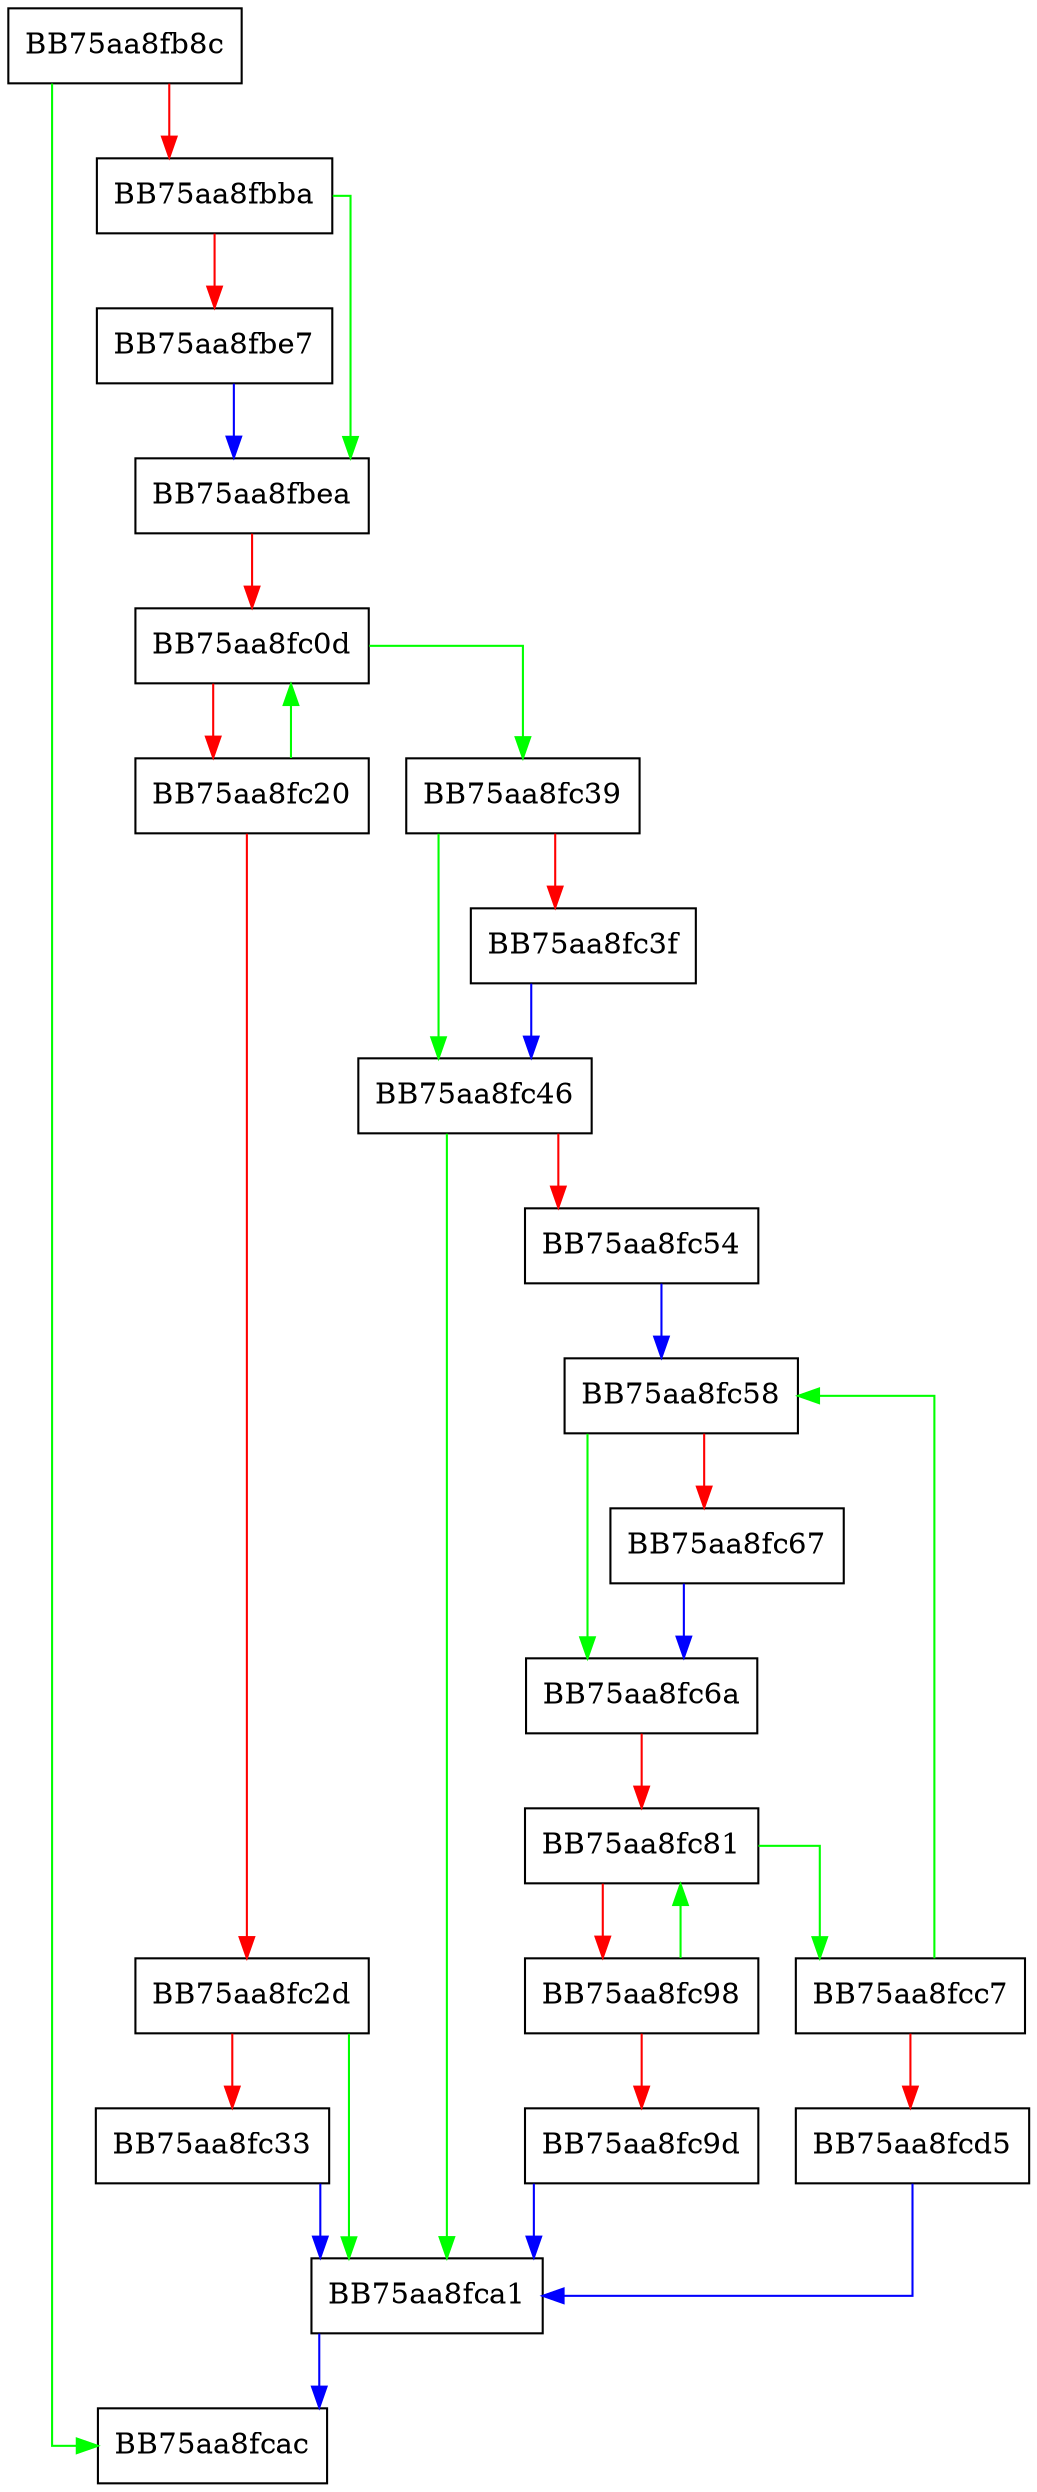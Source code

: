 digraph _Unchecked_erase {
  node [shape="box"];
  graph [splines=ortho];
  BB75aa8fb8c -> BB75aa8fcac [color="green"];
  BB75aa8fb8c -> BB75aa8fbba [color="red"];
  BB75aa8fbba -> BB75aa8fbea [color="green"];
  BB75aa8fbba -> BB75aa8fbe7 [color="red"];
  BB75aa8fbe7 -> BB75aa8fbea [color="blue"];
  BB75aa8fbea -> BB75aa8fc0d [color="red"];
  BB75aa8fc0d -> BB75aa8fc39 [color="green"];
  BB75aa8fc0d -> BB75aa8fc20 [color="red"];
  BB75aa8fc20 -> BB75aa8fc0d [color="green"];
  BB75aa8fc20 -> BB75aa8fc2d [color="red"];
  BB75aa8fc2d -> BB75aa8fca1 [color="green"];
  BB75aa8fc2d -> BB75aa8fc33 [color="red"];
  BB75aa8fc33 -> BB75aa8fca1 [color="blue"];
  BB75aa8fc39 -> BB75aa8fc46 [color="green"];
  BB75aa8fc39 -> BB75aa8fc3f [color="red"];
  BB75aa8fc3f -> BB75aa8fc46 [color="blue"];
  BB75aa8fc46 -> BB75aa8fca1 [color="green"];
  BB75aa8fc46 -> BB75aa8fc54 [color="red"];
  BB75aa8fc54 -> BB75aa8fc58 [color="blue"];
  BB75aa8fc58 -> BB75aa8fc6a [color="green"];
  BB75aa8fc58 -> BB75aa8fc67 [color="red"];
  BB75aa8fc67 -> BB75aa8fc6a [color="blue"];
  BB75aa8fc6a -> BB75aa8fc81 [color="red"];
  BB75aa8fc81 -> BB75aa8fcc7 [color="green"];
  BB75aa8fc81 -> BB75aa8fc98 [color="red"];
  BB75aa8fc98 -> BB75aa8fc81 [color="green"];
  BB75aa8fc98 -> BB75aa8fc9d [color="red"];
  BB75aa8fc9d -> BB75aa8fca1 [color="blue"];
  BB75aa8fca1 -> BB75aa8fcac [color="blue"];
  BB75aa8fcc7 -> BB75aa8fc58 [color="green"];
  BB75aa8fcc7 -> BB75aa8fcd5 [color="red"];
  BB75aa8fcd5 -> BB75aa8fca1 [color="blue"];
}